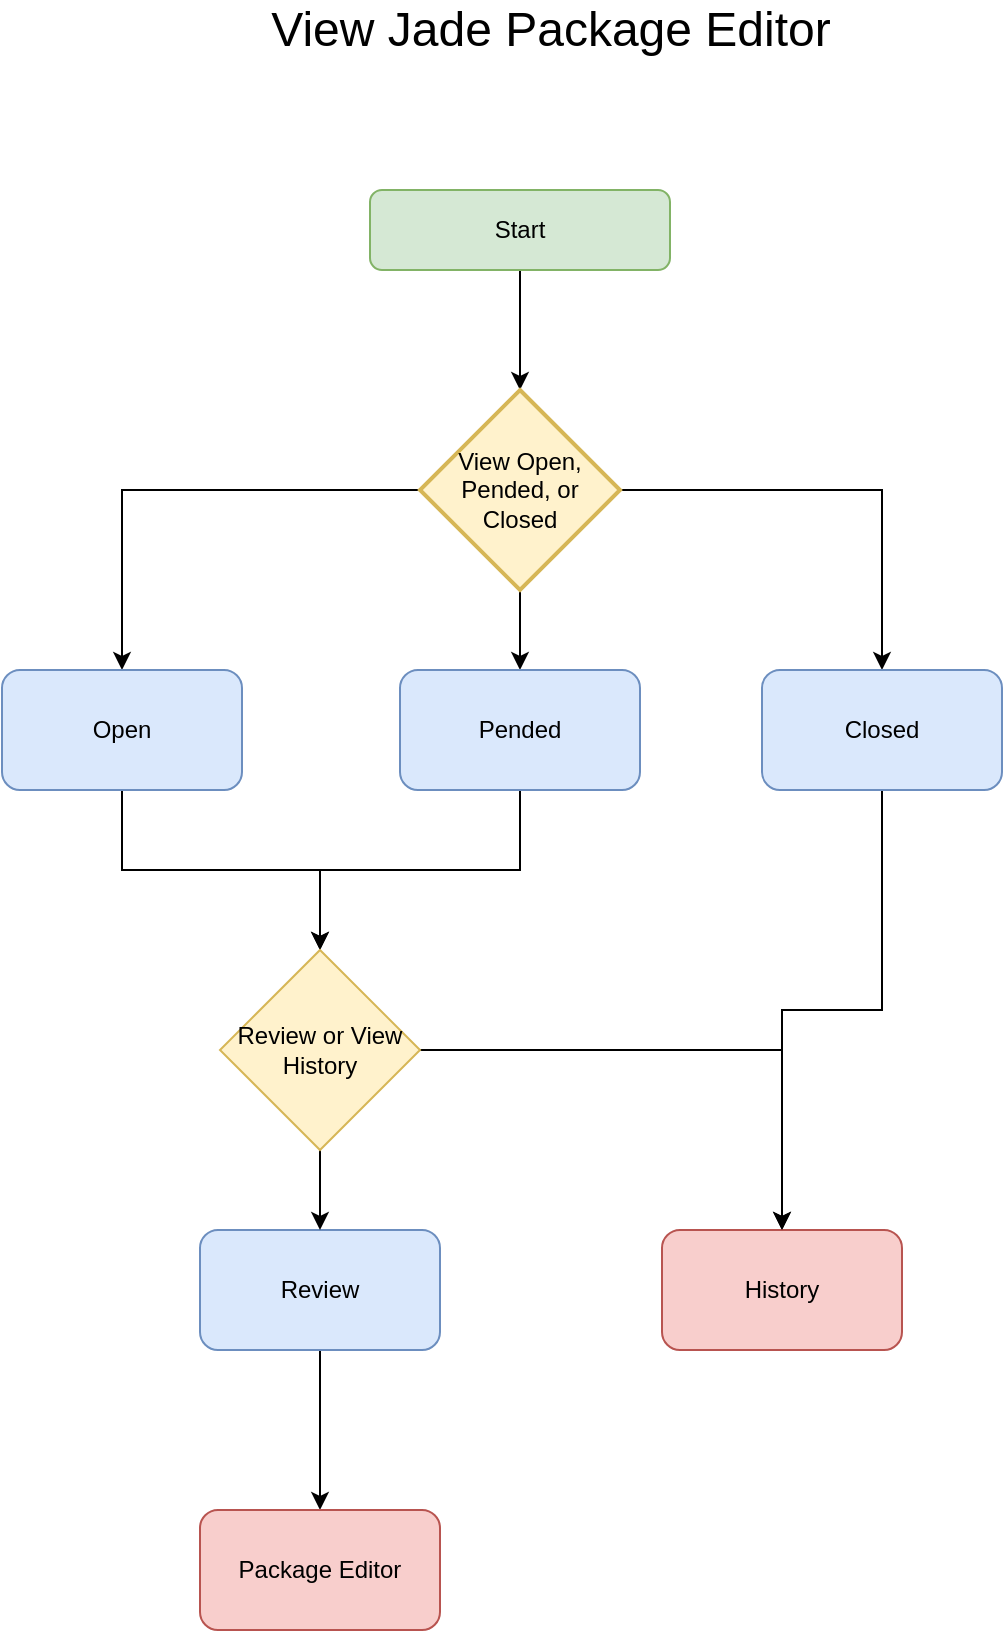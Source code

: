 <mxfile version="14.4.3" type="github">
  <diagram id="C5RBs43oDa-KdzZeNtuy" name="Page-1">
    <mxGraphModel dx="1426" dy="737" grid="1" gridSize="10" guides="1" tooltips="1" connect="1" arrows="1" fold="1" page="1" pageScale="1" pageWidth="827" pageHeight="1169" math="0" shadow="0">
      <root>
        <mxCell id="WIyWlLk6GJQsqaUBKTNV-0" />
        <mxCell id="WIyWlLk6GJQsqaUBKTNV-1" parent="WIyWlLk6GJQsqaUBKTNV-0" />
        <mxCell id="p7kULaYef-mVd5IsEo5U-7" style="edgeStyle=orthogonalEdgeStyle;rounded=0;orthogonalLoop=1;jettySize=auto;html=1;exitX=0.5;exitY=1;exitDx=0;exitDy=0;" parent="WIyWlLk6GJQsqaUBKTNV-1" source="WIyWlLk6GJQsqaUBKTNV-3" target="p7kULaYef-mVd5IsEo5U-0" edge="1">
          <mxGeometry relative="1" as="geometry" />
        </mxCell>
        <UserObject label="Start" link="/app/packages" id="WIyWlLk6GJQsqaUBKTNV-3">
          <mxCell style="rounded=1;whiteSpace=wrap;html=1;fontSize=12;glass=0;strokeWidth=1;shadow=0;fillColor=#d5e8d4;strokeColor=#82b366;" parent="WIyWlLk6GJQsqaUBKTNV-1" vertex="1">
            <mxGeometry x="324" y="140" width="150" height="40" as="geometry" />
          </mxCell>
        </UserObject>
        <mxCell id="i8LHyfqBCvH4AaGKe-vy-9" value="&lt;font style=&quot;font-size: 24px&quot;&gt;View Jade Package Editor&lt;/font&gt;" style="text;html=1;align=center;verticalAlign=middle;resizable=0;points=[];autosize=1;" parent="WIyWlLk6GJQsqaUBKTNV-1" vertex="1">
          <mxGeometry x="264" y="50" width="300" height="20" as="geometry" />
        </mxCell>
        <mxCell id="p7kULaYef-mVd5IsEo5U-4" style="edgeStyle=orthogonalEdgeStyle;rounded=0;orthogonalLoop=1;jettySize=auto;html=1;exitX=0;exitY=0.5;exitDx=0;exitDy=0;exitPerimeter=0;" parent="WIyWlLk6GJQsqaUBKTNV-1" source="p7kULaYef-mVd5IsEo5U-0" target="p7kULaYef-mVd5IsEo5U-1" edge="1">
          <mxGeometry relative="1" as="geometry" />
        </mxCell>
        <mxCell id="p7kULaYef-mVd5IsEo5U-5" style="edgeStyle=orthogonalEdgeStyle;rounded=0;orthogonalLoop=1;jettySize=auto;html=1;exitX=0.5;exitY=1;exitDx=0;exitDy=0;exitPerimeter=0;entryX=0.5;entryY=0;entryDx=0;entryDy=0;" parent="WIyWlLk6GJQsqaUBKTNV-1" source="p7kULaYef-mVd5IsEo5U-0" target="p7kULaYef-mVd5IsEo5U-2" edge="1">
          <mxGeometry relative="1" as="geometry" />
        </mxCell>
        <mxCell id="p7kULaYef-mVd5IsEo5U-6" style="edgeStyle=orthogonalEdgeStyle;rounded=0;orthogonalLoop=1;jettySize=auto;html=1;exitX=1;exitY=0.5;exitDx=0;exitDy=0;exitPerimeter=0;" parent="WIyWlLk6GJQsqaUBKTNV-1" source="p7kULaYef-mVd5IsEo5U-0" target="p7kULaYef-mVd5IsEo5U-3" edge="1">
          <mxGeometry relative="1" as="geometry" />
        </mxCell>
        <mxCell id="p7kULaYef-mVd5IsEo5U-0" value="View Open, Pended, or Closed" style="strokeWidth=2;html=1;shape=mxgraph.flowchart.decision;whiteSpace=wrap;fillColor=#fff2cc;strokeColor=#d6b656;" parent="WIyWlLk6GJQsqaUBKTNV-1" vertex="1">
          <mxGeometry x="349" y="240" width="100" height="100" as="geometry" />
        </mxCell>
        <mxCell id="p7kULaYef-mVd5IsEo5U-12" style="edgeStyle=orthogonalEdgeStyle;rounded=0;orthogonalLoop=1;jettySize=auto;html=1;exitX=0.5;exitY=1;exitDx=0;exitDy=0;" parent="WIyWlLk6GJQsqaUBKTNV-1" source="p7kULaYef-mVd5IsEo5U-1" target="p7kULaYef-mVd5IsEo5U-10" edge="1">
          <mxGeometry relative="1" as="geometry" />
        </mxCell>
        <mxCell id="p7kULaYef-mVd5IsEo5U-1" value="Open" style="rounded=1;whiteSpace=wrap;html=1;fillColor=#dae8fc;strokeColor=#6c8ebf;" parent="WIyWlLk6GJQsqaUBKTNV-1" vertex="1">
          <mxGeometry x="140" y="380" width="120" height="60" as="geometry" />
        </mxCell>
        <mxCell id="p7kULaYef-mVd5IsEo5U-14" style="edgeStyle=orthogonalEdgeStyle;rounded=0;orthogonalLoop=1;jettySize=auto;html=1;exitX=0.5;exitY=1;exitDx=0;exitDy=0;entryX=0.5;entryY=0;entryDx=0;entryDy=0;" parent="WIyWlLk6GJQsqaUBKTNV-1" source="p7kULaYef-mVd5IsEo5U-2" target="p7kULaYef-mVd5IsEo5U-10" edge="1">
          <mxGeometry relative="1" as="geometry" />
        </mxCell>
        <mxCell id="p7kULaYef-mVd5IsEo5U-2" value="Pended" style="rounded=1;whiteSpace=wrap;html=1;fillColor=#dae8fc;strokeColor=#6c8ebf;" parent="WIyWlLk6GJQsqaUBKTNV-1" vertex="1">
          <mxGeometry x="339" y="380" width="120" height="60" as="geometry" />
        </mxCell>
        <mxCell id="p7kULaYef-mVd5IsEo5U-19" style="edgeStyle=orthogonalEdgeStyle;rounded=0;orthogonalLoop=1;jettySize=auto;html=1;exitX=0.5;exitY=1;exitDx=0;exitDy=0;entryX=0.5;entryY=0;entryDx=0;entryDy=0;" parent="WIyWlLk6GJQsqaUBKTNV-1" source="p7kULaYef-mVd5IsEo5U-3" target="p7kULaYef-mVd5IsEo5U-9" edge="1">
          <mxGeometry relative="1" as="geometry" />
        </mxCell>
        <mxCell id="p7kULaYef-mVd5IsEo5U-3" value="Closed" style="rounded=1;whiteSpace=wrap;html=1;fillColor=#dae8fc;strokeColor=#6c8ebf;" parent="WIyWlLk6GJQsqaUBKTNV-1" vertex="1">
          <mxGeometry x="520" y="380" width="120" height="60" as="geometry" />
        </mxCell>
        <mxCell id="p7kULaYef-mVd5IsEo5U-22" style="edgeStyle=orthogonalEdgeStyle;rounded=0;orthogonalLoop=1;jettySize=auto;html=1;exitX=0.5;exitY=1;exitDx=0;exitDy=0;entryX=0.5;entryY=0;entryDx=0;entryDy=0;" parent="WIyWlLk6GJQsqaUBKTNV-1" source="p7kULaYef-mVd5IsEo5U-8" target="p7kULaYef-mVd5IsEo5U-21" edge="1">
          <mxGeometry relative="1" as="geometry" />
        </mxCell>
        <mxCell id="p7kULaYef-mVd5IsEo5U-8" value="Review" style="rounded=1;whiteSpace=wrap;html=1;fillColor=#dae8fc;strokeColor=#6c8ebf;" parent="WIyWlLk6GJQsqaUBKTNV-1" vertex="1">
          <mxGeometry x="239" y="660" width="120" height="60" as="geometry" />
        </mxCell>
        <mxCell id="p7kULaYef-mVd5IsEo5U-9" value="History" style="rounded=1;whiteSpace=wrap;html=1;fillColor=#f8cecc;strokeColor=#b85450;" parent="WIyWlLk6GJQsqaUBKTNV-1" vertex="1">
          <mxGeometry x="470" y="660" width="120" height="60" as="geometry" />
        </mxCell>
        <mxCell id="p7kULaYef-mVd5IsEo5U-18" style="edgeStyle=orthogonalEdgeStyle;rounded=0;orthogonalLoop=1;jettySize=auto;html=1;exitX=1;exitY=0.5;exitDx=0;exitDy=0;entryX=0.5;entryY=0;entryDx=0;entryDy=0;" parent="WIyWlLk6GJQsqaUBKTNV-1" source="p7kULaYef-mVd5IsEo5U-10" target="p7kULaYef-mVd5IsEo5U-9" edge="1">
          <mxGeometry relative="1" as="geometry" />
        </mxCell>
        <mxCell id="p7kULaYef-mVd5IsEo5U-20" style="edgeStyle=orthogonalEdgeStyle;rounded=0;orthogonalLoop=1;jettySize=auto;html=1;exitX=0.5;exitY=1;exitDx=0;exitDy=0;" parent="WIyWlLk6GJQsqaUBKTNV-1" source="p7kULaYef-mVd5IsEo5U-10" target="p7kULaYef-mVd5IsEo5U-8" edge="1">
          <mxGeometry relative="1" as="geometry" />
        </mxCell>
        <mxCell id="p7kULaYef-mVd5IsEo5U-10" value="Review or View History" style="rhombus;whiteSpace=wrap;html=1;fillColor=#fff2cc;strokeColor=#d6b656;" parent="WIyWlLk6GJQsqaUBKTNV-1" vertex="1">
          <mxGeometry x="249" y="520" width="100" height="100" as="geometry" />
        </mxCell>
        <mxCell id="p7kULaYef-mVd5IsEo5U-21" value="Package Editor" style="rounded=1;whiteSpace=wrap;html=1;fillColor=#f8cecc;strokeColor=#b85450;" parent="WIyWlLk6GJQsqaUBKTNV-1" vertex="1">
          <mxGeometry x="239" y="800" width="120" height="60" as="geometry" />
        </mxCell>
      </root>
    </mxGraphModel>
  </diagram>
</mxfile>
